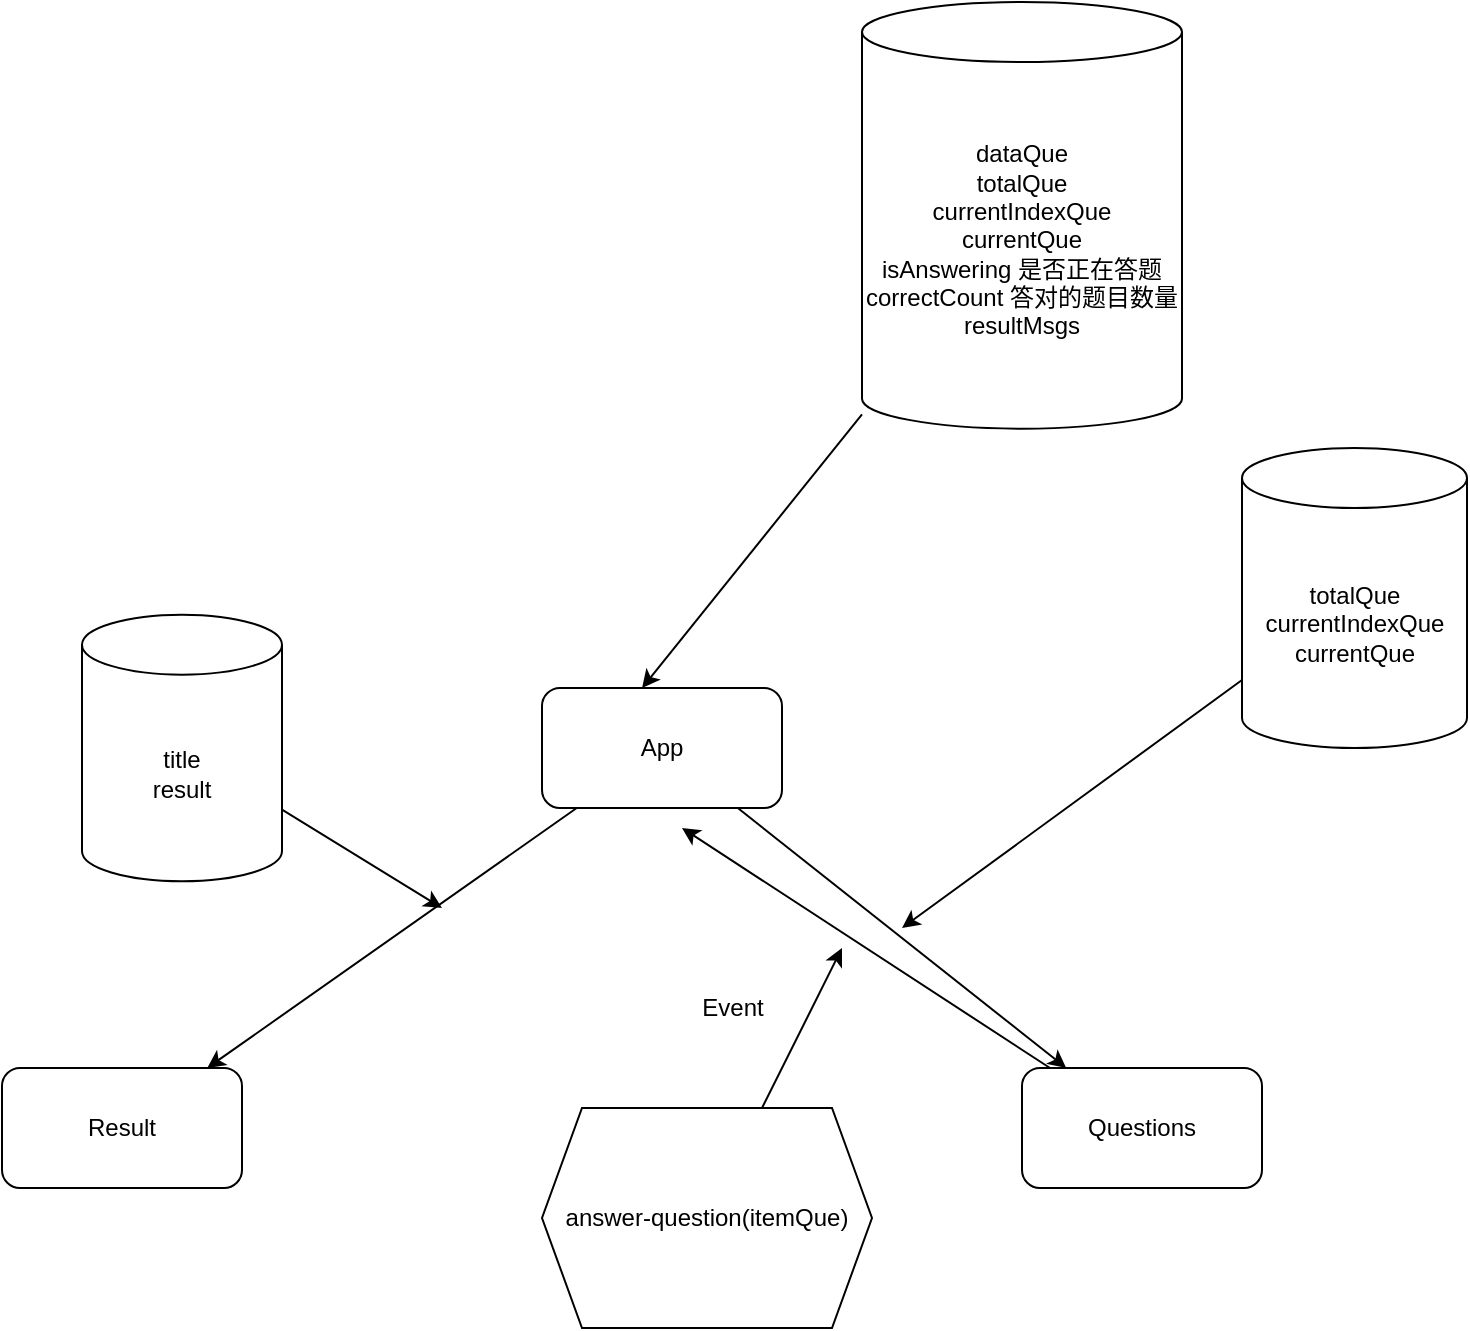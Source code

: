 <mxfile>
    <diagram id="uKkYXyBJ1073FynvwpHA" name="Page-1">
        <mxGraphModel dx="1176" dy="1904" grid="1" gridSize="10" guides="1" tooltips="1" connect="1" arrows="1" fold="1" page="1" pageScale="1" pageWidth="850" pageHeight="1100" math="0" shadow="0">
            <root>
                <mxCell id="0"/>
                <mxCell id="1" parent="0"/>
                <mxCell id="16" style="edgeStyle=none;html=1;" parent="1" source="2" target="15" edge="1">
                    <mxGeometry relative="1" as="geometry"/>
                </mxCell>
                <mxCell id="18" style="edgeStyle=none;html=1;" parent="1" source="2" target="17" edge="1">
                    <mxGeometry relative="1" as="geometry"/>
                </mxCell>
                <mxCell id="2" value="App" style="rounded=1;whiteSpace=wrap;html=1;" parent="1" vertex="1">
                    <mxGeometry x="340" y="130" width="120" height="60" as="geometry"/>
                </mxCell>
                <mxCell id="15" value="Result" style="rounded=1;whiteSpace=wrap;html=1;" parent="1" vertex="1">
                    <mxGeometry x="70" y="320" width="120" height="60" as="geometry"/>
                </mxCell>
                <mxCell id="35" style="edgeStyle=none;html=1;" parent="1" source="17" edge="1">
                    <mxGeometry relative="1" as="geometry">
                        <mxPoint x="410" y="200" as="targetPoint"/>
                    </mxGeometry>
                </mxCell>
                <mxCell id="17" value="Questions" style="rounded=1;whiteSpace=wrap;html=1;" parent="1" vertex="1">
                    <mxGeometry x="580" y="320" width="120" height="60" as="geometry"/>
                </mxCell>
                <mxCell id="20" style="edgeStyle=none;html=1;entryX=0.417;entryY=0;entryDx=0;entryDy=0;entryPerimeter=0;" parent="1" source="19" target="2" edge="1">
                    <mxGeometry relative="1" as="geometry">
                        <mxPoint x="390" y="90" as="targetPoint"/>
                    </mxGeometry>
                </mxCell>
                <mxCell id="19" value="dataQue&lt;br&gt;totalQue&lt;br&gt;currentIndexQue&lt;br&gt;currentQue&lt;br&gt;isAnswering 是否正在答题&lt;br&gt;correctCount 答对的题目数量&lt;br&gt;resultMsgs" style="shape=cylinder3;whiteSpace=wrap;html=1;boundedLbl=1;backgroundOutline=1;size=15;" parent="1" vertex="1">
                    <mxGeometry x="500" y="-213" width="160" height="213.33" as="geometry"/>
                </mxCell>
                <mxCell id="26" style="edgeStyle=none;html=1;" parent="1" source="21" edge="1">
                    <mxGeometry relative="1" as="geometry">
                        <mxPoint x="290" y="240.0" as="targetPoint"/>
                    </mxGeometry>
                </mxCell>
                <mxCell id="21" value="title&lt;br&gt;result&lt;br&gt;" style="shape=cylinder3;whiteSpace=wrap;html=1;boundedLbl=1;backgroundOutline=1;size=15;" parent="1" vertex="1">
                    <mxGeometry x="110" y="93.34" width="100" height="133.33" as="geometry"/>
                </mxCell>
                <mxCell id="30" style="edgeStyle=none;html=1;" parent="1" source="29" edge="1">
                    <mxGeometry relative="1" as="geometry">
                        <mxPoint x="520" y="250" as="targetPoint"/>
                    </mxGeometry>
                </mxCell>
                <mxCell id="29" value="totalQue&lt;br&gt;currentIndexQue&lt;br&gt;currentQue" style="shape=cylinder3;whiteSpace=wrap;html=1;boundedLbl=1;backgroundOutline=1;size=15;" parent="1" vertex="1">
                    <mxGeometry x="690" y="10" width="112.5" height="150" as="geometry"/>
                </mxCell>
                <mxCell id="34" style="edgeStyle=none;html=1;" parent="1" source="33" edge="1">
                    <mxGeometry relative="1" as="geometry">
                        <mxPoint x="490" y="260" as="targetPoint"/>
                    </mxGeometry>
                </mxCell>
                <mxCell id="33" value="answer-question(itemQue)" style="shape=hexagon;perimeter=hexagonPerimeter2;whiteSpace=wrap;html=1;fixedSize=1;" parent="1" vertex="1">
                    <mxGeometry x="340" y="340" width="165" height="110" as="geometry"/>
                </mxCell>
                <mxCell id="36" value="Event" style="text;html=1;align=center;verticalAlign=middle;resizable=0;points=[];autosize=1;strokeColor=none;fillColor=none;" parent="1" vertex="1">
                    <mxGeometry x="410" y="275" width="50" height="30" as="geometry"/>
                </mxCell>
            </root>
        </mxGraphModel>
    </diagram>
</mxfile>
